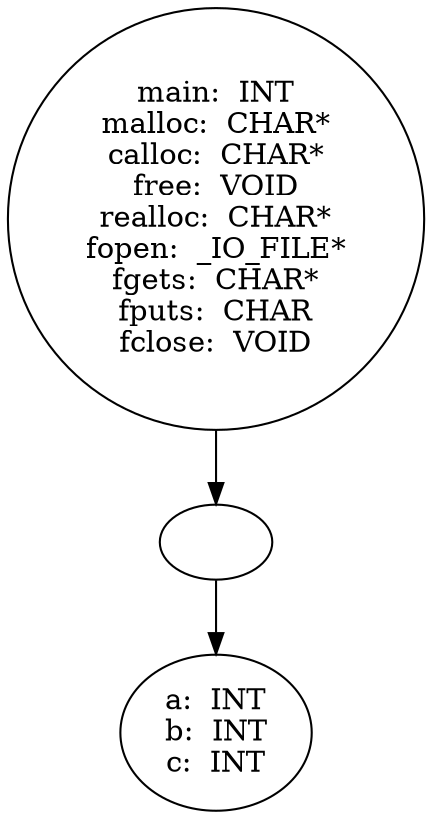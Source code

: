 digraph AST {
  "134789731931504" [label="main:  INT
malloc:  CHAR*
calloc:  CHAR*
free:  VOID
realloc:  CHAR*
fopen:  _IO_FILE*
fgets:  CHAR*
fputs:  CHAR
fclose:  VOID"];
  "134789731931504" -> "134789731928432";
  "134789731928432" [label=""];
  "134789731928432" -> "134789731926128";
  "134789731926128" [label="a:  INT
b:  INT
c:  INT"];
}
